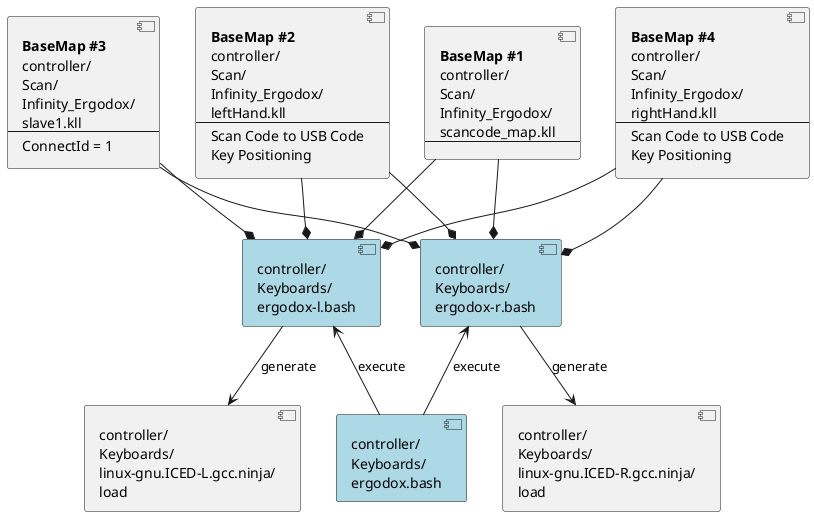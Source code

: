 '
' build.uml
'

@startuml
component ergodox_l_bash #LightBlue [
controller/
Keyboards/
ergodox-l.bash
]

component ergodox_r_bash #LightBlue [
controller/
Keyboards/
ergodox-r.bash
]

component ergodox_bash #LightBlue [
controller/
Keyboards/
ergodox.bash
]


component scancode_map_kll [
<b>BaseMap #1
controller/
Scan/
Infinity_Ergodox/
scancode_map.kll
---
]

component leftHand_kll [
<b>BaseMap #2
controller/
Scan/
Infinity_Ergodox/
leftHand.kll
---
Scan Code to USB Code
Key Positioning
]

component slave1_kll [
<b>BaseMap #3
controller/
Scan/
Infinity_Ergodox/
slave1.kll
---
ConnectId = 1
]

component rightHand_kll [
<b>BaseMap #4
controller/
Scan/
Infinity_Ergodox/
rightHand.kll
---
Scan Code to USB Code
Key Positioning
]

component R_load [
controller/
Keyboards/
linux-gnu.ICED-R.gcc.ninja/
load
]

component L_load [
controller/
Keyboards/
linux-gnu.ICED-L.gcc.ninja/
load
]

ergodox_l_bash <-- ergodox_bash : execute
ergodox_r_bash <-- ergodox_bash : execute
ergodox_l_bash --> L_load : generate
ergodox_r_bash --> R_load : generate

scancode_map_kll --* ergodox_l_bash
leftHand_kll     --* ergodox_l_bash
slave1_kll       --* ergodox_l_bash
rightHand_kll    --* ergodox_l_bash

scancode_map_kll --* ergodox_r_bash
rightHand_kll    --* ergodox_r_bash
slave1_kll       --* ergodox_r_bash
leftHand_kll     --* ergodox_r_bash
@enduml
